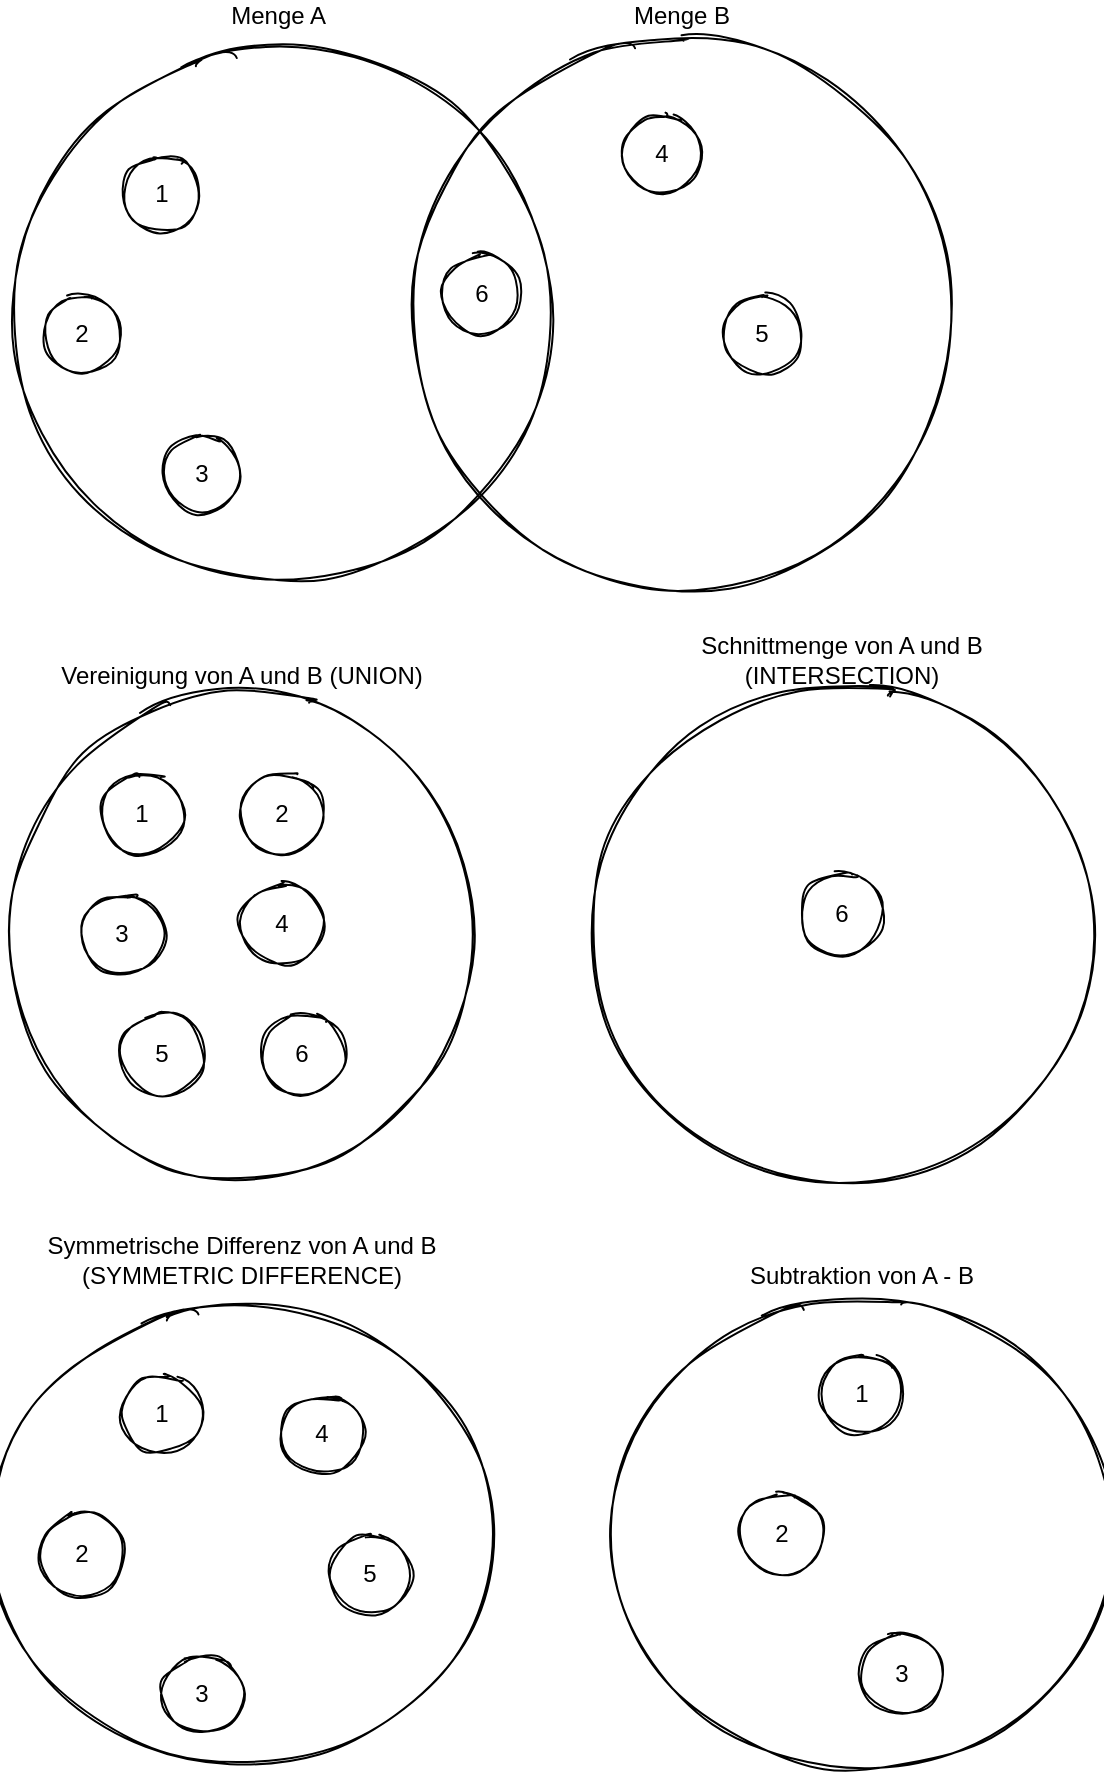 <mxfile version="19.0.3" type="device"><diagram id="R0P-7MNerSPhBkVK3WhQ" name="Mengen (Sets)"><mxGraphModel dx="1202" dy="876" grid="1" gridSize="10" guides="1" tooltips="1" connect="1" arrows="1" fold="1" page="1" pageScale="1" pageWidth="827" pageHeight="1169" math="0" shadow="0"><root><mxCell id="0"/><mxCell id="1" parent="0"/><mxCell id="CefGAqXYqFQCzdJ27hSq-1" value="Menge A&amp;nbsp;" style="ellipse;whiteSpace=wrap;html=1;aspect=fixed;labelPosition=center;verticalLabelPosition=top;align=center;verticalAlign=bottom;sketch=1;fillColor=none;" vertex="1" parent="1"><mxGeometry x="210" y="120" width="280" height="280" as="geometry"/></mxCell><mxCell id="CefGAqXYqFQCzdJ27hSq-2" value="1" style="ellipse;whiteSpace=wrap;html=1;aspect=fixed;sketch=1;" vertex="1" parent="1"><mxGeometry x="270" y="180" width="40" height="40" as="geometry"/></mxCell><mxCell id="CefGAqXYqFQCzdJ27hSq-3" value="2" style="ellipse;whiteSpace=wrap;html=1;aspect=fixed;sketch=1;" vertex="1" parent="1"><mxGeometry x="230" y="250" width="40" height="40" as="geometry"/></mxCell><mxCell id="CefGAqXYqFQCzdJ27hSq-4" value="3" style="ellipse;whiteSpace=wrap;html=1;aspect=fixed;sketch=1;" vertex="1" parent="1"><mxGeometry x="290" y="320" width="40" height="40" as="geometry"/></mxCell><mxCell id="CefGAqXYqFQCzdJ27hSq-5" value="Menge B" style="ellipse;whiteSpace=wrap;html=1;aspect=fixed;labelPosition=center;verticalLabelPosition=top;align=center;verticalAlign=bottom;sketch=1;fillColor=none;" vertex="1" parent="1"><mxGeometry x="410" y="120" width="280" height="280" as="geometry"/></mxCell><mxCell id="CefGAqXYqFQCzdJ27hSq-6" value="4" style="ellipse;whiteSpace=wrap;html=1;aspect=fixed;sketch=1;" vertex="1" parent="1"><mxGeometry x="520" y="160" width="40" height="40" as="geometry"/></mxCell><mxCell id="CefGAqXYqFQCzdJ27hSq-7" value="5" style="ellipse;whiteSpace=wrap;html=1;aspect=fixed;sketch=1;" vertex="1" parent="1"><mxGeometry x="570" y="250" width="40" height="40" as="geometry"/></mxCell><mxCell id="CefGAqXYqFQCzdJ27hSq-8" value="6" style="ellipse;whiteSpace=wrap;html=1;aspect=fixed;sketch=1;" vertex="1" parent="1"><mxGeometry x="430" y="230" width="40" height="40" as="geometry"/></mxCell><mxCell id="CefGAqXYqFQCzdJ27hSq-9" value="Vereinigung von A und B (UNION)" style="ellipse;whiteSpace=wrap;html=1;aspect=fixed;labelPosition=center;verticalLabelPosition=top;align=center;verticalAlign=bottom;sketch=1;fillColor=none;" vertex="1" parent="1"><mxGeometry x="210" y="450" width="240" height="240" as="geometry"/></mxCell><mxCell id="CefGAqXYqFQCzdJ27hSq-10" value="1" style="ellipse;whiteSpace=wrap;html=1;aspect=fixed;sketch=1;" vertex="1" parent="1"><mxGeometry x="260" y="490" width="40" height="40" as="geometry"/></mxCell><mxCell id="CefGAqXYqFQCzdJ27hSq-11" value="2" style="ellipse;whiteSpace=wrap;html=1;aspect=fixed;sketch=1;" vertex="1" parent="1"><mxGeometry x="330" y="490" width="40" height="40" as="geometry"/></mxCell><mxCell id="CefGAqXYqFQCzdJ27hSq-12" value="3" style="ellipse;whiteSpace=wrap;html=1;aspect=fixed;sketch=1;" vertex="1" parent="1"><mxGeometry x="250" y="550" width="40" height="40" as="geometry"/></mxCell><mxCell id="CefGAqXYqFQCzdJ27hSq-13" value="4" style="ellipse;whiteSpace=wrap;html=1;aspect=fixed;sketch=1;" vertex="1" parent="1"><mxGeometry x="330" y="545" width="40" height="40" as="geometry"/></mxCell><mxCell id="CefGAqXYqFQCzdJ27hSq-14" value="5" style="ellipse;whiteSpace=wrap;html=1;aspect=fixed;sketch=1;" vertex="1" parent="1"><mxGeometry x="270" y="610" width="40" height="40" as="geometry"/></mxCell><mxCell id="CefGAqXYqFQCzdJ27hSq-15" value="6" style="ellipse;whiteSpace=wrap;html=1;aspect=fixed;sketch=1;" vertex="1" parent="1"><mxGeometry x="340" y="610" width="40" height="40" as="geometry"/></mxCell><mxCell id="CefGAqXYqFQCzdJ27hSq-16" value="Schnittmenge von A und B (INTERSECTION)" style="ellipse;whiteSpace=wrap;html=1;aspect=fixed;labelPosition=center;verticalLabelPosition=top;align=center;verticalAlign=bottom;sketch=1;fillColor=none;" vertex="1" parent="1"><mxGeometry x="510" y="450" width="240" height="240" as="geometry"/></mxCell><mxCell id="CefGAqXYqFQCzdJ27hSq-17" value="6" style="ellipse;whiteSpace=wrap;html=1;aspect=fixed;sketch=1;" vertex="1" parent="1"><mxGeometry x="610" y="540" width="40" height="40" as="geometry"/></mxCell><mxCell id="CefGAqXYqFQCzdJ27hSq-18" value="Symmetrische Differenz von A und B (SYMMETRIC DIFFERENCE)" style="ellipse;whiteSpace=wrap;html=1;aspect=fixed;labelPosition=center;verticalLabelPosition=top;align=center;verticalAlign=bottom;sketch=1;fillColor=none;" vertex="1" parent="1"><mxGeometry x="210" y="750" width="240" height="240" as="geometry"/></mxCell><mxCell id="CefGAqXYqFQCzdJ27hSq-19" value="1" style="ellipse;whiteSpace=wrap;html=1;aspect=fixed;sketch=1;" vertex="1" parent="1"><mxGeometry x="270" y="790" width="40" height="40" as="geometry"/></mxCell><mxCell id="CefGAqXYqFQCzdJ27hSq-20" value="2" style="ellipse;whiteSpace=wrap;html=1;aspect=fixed;sketch=1;" vertex="1" parent="1"><mxGeometry x="230" y="860" width="40" height="40" as="geometry"/></mxCell><mxCell id="CefGAqXYqFQCzdJ27hSq-21" value="3" style="ellipse;whiteSpace=wrap;html=1;aspect=fixed;sketch=1;" vertex="1" parent="1"><mxGeometry x="290" y="930" width="40" height="40" as="geometry"/></mxCell><mxCell id="CefGAqXYqFQCzdJ27hSq-22" value="4" style="ellipse;whiteSpace=wrap;html=1;aspect=fixed;sketch=1;" vertex="1" parent="1"><mxGeometry x="350" y="800" width="40" height="40" as="geometry"/></mxCell><mxCell id="CefGAqXYqFQCzdJ27hSq-23" value="5" style="ellipse;whiteSpace=wrap;html=1;aspect=fixed;sketch=1;" vertex="1" parent="1"><mxGeometry x="374" y="870" width="40" height="40" as="geometry"/></mxCell><mxCell id="CefGAqXYqFQCzdJ27hSq-24" value="Subtraktion von A - B" style="ellipse;whiteSpace=wrap;html=1;aspect=fixed;labelPosition=center;verticalLabelPosition=top;align=center;verticalAlign=bottom;sketch=1;fillColor=none;" vertex="1" parent="1"><mxGeometry x="520" y="750" width="240" height="240" as="geometry"/></mxCell><mxCell id="CefGAqXYqFQCzdJ27hSq-25" value="1" style="ellipse;whiteSpace=wrap;html=1;aspect=fixed;sketch=1;" vertex="1" parent="1"><mxGeometry x="620" y="780" width="40" height="40" as="geometry"/></mxCell><mxCell id="CefGAqXYqFQCzdJ27hSq-26" value="2" style="ellipse;whiteSpace=wrap;html=1;aspect=fixed;sketch=1;" vertex="1" parent="1"><mxGeometry x="580" y="850" width="40" height="40" as="geometry"/></mxCell><mxCell id="CefGAqXYqFQCzdJ27hSq-27" value="3" style="ellipse;whiteSpace=wrap;html=1;aspect=fixed;sketch=1;" vertex="1" parent="1"><mxGeometry x="640" y="920" width="40" height="40" as="geometry"/></mxCell></root></mxGraphModel></diagram></mxfile>